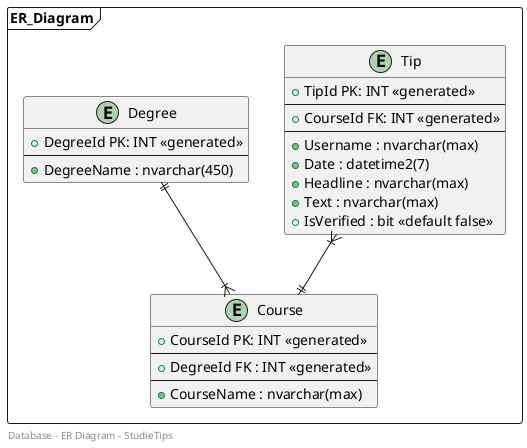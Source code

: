 @startuml ER-Diagram

hide empty fields
hide empty methods



left footer "   Database - ER Diagram - StudieTips"

frame ER_Diagram{
Entity Tip {
    + TipId PK: INT <<generated>>
    --
    + CourseId FK: INT <<generated>>
    --
    + Username : nvarchar(max)
    + Date : datetime2(7)
    + Headline : nvarchar(max)
    + Text : nvarchar(max)
    + IsVerified : bit <<default false>>
}


Entity Degree {
    + DegreeId PK: INT <<generated>>
    --
    + DegreeName : nvarchar(450)
}

Entity Course {
    + CourseId PK: INT <<generated>>
    --
    + DegreeId FK : INT <<generated>>
    --
    + CourseName : nvarchar(max)
}


Degree ||--|{ Course
Tip  }|--||  Course

}


@enduml